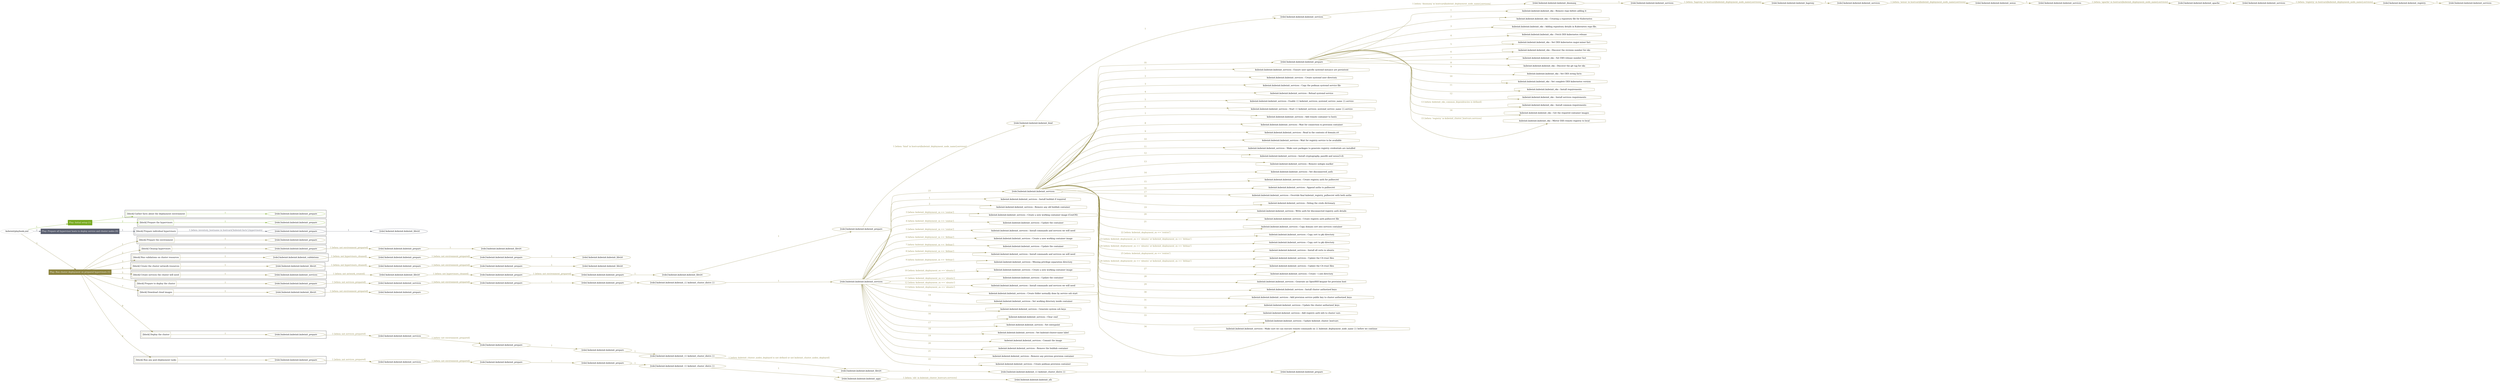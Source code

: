 digraph {
	graph [concentrate=true ordering=in rankdir=LR ratio=fill]
	edge [esep=5 sep=10]
	"kubeinit/playbook.yml" [id=root_node style=dotted]
	play_04277af1 [label="Play: Initial setup (1)" color="#78aa22" fontcolor="#ffffff" id=play_04277af1 shape=box style=filled tooltip=localhost]
	"kubeinit/playbook.yml" -> play_04277af1 [label="1 " color="#78aa22" fontcolor="#78aa22" id=edge_e063bd04 labeltooltip="1 " tooltip="1 "]
	subgraph "kubeinit.kubeinit.kubeinit_prepare" {
		role_c66093fd [label="[role] kubeinit.kubeinit.kubeinit_prepare" color="#78aa22" id=role_c66093fd tooltip="kubeinit.kubeinit.kubeinit_prepare"]
	}
	subgraph "kubeinit.kubeinit.kubeinit_prepare" {
		role_1c6a1a2b [label="[role] kubeinit.kubeinit.kubeinit_prepare" color="#78aa22" id=role_1c6a1a2b tooltip="kubeinit.kubeinit.kubeinit_prepare"]
	}
	subgraph "Play: Initial setup (1)" {
		play_04277af1 -> block_c9f0476c [label=1 color="#78aa22" fontcolor="#78aa22" id=edge_fda029df labeltooltip=1 tooltip=1]
		subgraph cluster_block_c9f0476c {
			block_c9f0476c [label="[block] Gather facts about the deployment environment" color="#78aa22" id=block_c9f0476c labeltooltip="Gather facts about the deployment environment" shape=box tooltip="Gather facts about the deployment environment"]
			block_c9f0476c -> role_c66093fd [label="1 " color="#78aa22" fontcolor="#78aa22" id=edge_fce0e6f3 labeltooltip="1 " tooltip="1 "]
		}
		play_04277af1 -> block_292ef4ec [label=2 color="#78aa22" fontcolor="#78aa22" id=edge_d6f1de8d labeltooltip=2 tooltip=2]
		subgraph cluster_block_292ef4ec {
			block_292ef4ec [label="[block] Prepare the hypervisors" color="#78aa22" id=block_292ef4ec labeltooltip="Prepare the hypervisors" shape=box tooltip="Prepare the hypervisors"]
			block_292ef4ec -> role_1c6a1a2b [label="1 " color="#78aa22" fontcolor="#78aa22" id=edge_6bef97d8 labeltooltip="1 " tooltip="1 "]
		}
	}
	play_7e49d0bf [label="Play: Prepare all hypervisor hosts to deploy service and cluster nodes (0)" color="#5b6071" fontcolor="#ffffff" id=play_7e49d0bf shape=box style=filled tooltip="Play: Prepare all hypervisor hosts to deploy service and cluster nodes (0)"]
	"kubeinit/playbook.yml" -> play_7e49d0bf [label="2 " color="#5b6071" fontcolor="#5b6071" id=edge_99147fd5 labeltooltip="2 " tooltip="2 "]
	subgraph "kubeinit.kubeinit.kubeinit_libvirt" {
		role_f2384c67 [label="[role] kubeinit.kubeinit.kubeinit_libvirt" color="#5b6071" id=role_f2384c67 tooltip="kubeinit.kubeinit.kubeinit_libvirt"]
	}
	subgraph "kubeinit.kubeinit.kubeinit_prepare" {
		role_6771a9f6 [label="[role] kubeinit.kubeinit.kubeinit_prepare" color="#5b6071" id=role_6771a9f6 tooltip="kubeinit.kubeinit.kubeinit_prepare"]
		role_6771a9f6 -> role_f2384c67 [label="1 " color="#5b6071" fontcolor="#5b6071" id=edge_fe1934d4 labeltooltip="1 " tooltip="1 "]
	}
	subgraph "Play: Prepare all hypervisor hosts to deploy service and cluster nodes (0)" {
		play_7e49d0bf -> block_3b90c2d6 [label=1 color="#5b6071" fontcolor="#5b6071" id=edge_134797d6 labeltooltip=1 tooltip=1]
		subgraph cluster_block_3b90c2d6 {
			block_3b90c2d6 [label="[block] Prepare individual hypervisors" color="#5b6071" id=block_3b90c2d6 labeltooltip="Prepare individual hypervisors" shape=box tooltip="Prepare individual hypervisors"]
			block_3b90c2d6 -> role_6771a9f6 [label="1 [when: inventory_hostname in hostvars['kubeinit-facts'].hypervisors]" color="#5b6071" fontcolor="#5b6071" id=edge_7a080455 labeltooltip="1 [when: inventory_hostname in hostvars['kubeinit-facts'].hypervisors]" tooltip="1 [when: inventory_hostname in hostvars['kubeinit-facts'].hypervisors]"]
		}
	}
	play_6cc627de [label="Play: Run cluster deployment on prepared hypervisors (1)" color="#8d843f" fontcolor="#ffffff" id=play_6cc627de shape=box style=filled tooltip=localhost]
	"kubeinit/playbook.yml" -> play_6cc627de [label="3 " color="#8d843f" fontcolor="#8d843f" id=edge_447f4b59 labeltooltip="3 " tooltip="3 "]
	subgraph "kubeinit.kubeinit.kubeinit_prepare" {
		role_3acfbdf8 [label="[role] kubeinit.kubeinit.kubeinit_prepare" color="#8d843f" id=role_3acfbdf8 tooltip="kubeinit.kubeinit.kubeinit_prepare"]
	}
	subgraph "kubeinit.kubeinit.kubeinit_libvirt" {
		role_c9a04e4b [label="[role] kubeinit.kubeinit.kubeinit_libvirt" color="#8d843f" id=role_c9a04e4b tooltip="kubeinit.kubeinit.kubeinit_libvirt"]
	}
	subgraph "kubeinit.kubeinit.kubeinit_prepare" {
		role_1eb7adbd [label="[role] kubeinit.kubeinit.kubeinit_prepare" color="#8d843f" id=role_1eb7adbd tooltip="kubeinit.kubeinit.kubeinit_prepare"]
		role_1eb7adbd -> role_c9a04e4b [label="1 " color="#8d843f" fontcolor="#8d843f" id=edge_f9ccaded labeltooltip="1 " tooltip="1 "]
	}
	subgraph "kubeinit.kubeinit.kubeinit_prepare" {
		role_1ca909d4 [label="[role] kubeinit.kubeinit.kubeinit_prepare" color="#8d843f" id=role_1ca909d4 tooltip="kubeinit.kubeinit.kubeinit_prepare"]
		role_1ca909d4 -> role_1eb7adbd [label="1 [when: not environment_prepared]" color="#8d843f" fontcolor="#8d843f" id=edge_a0f1c916 labeltooltip="1 [when: not environment_prepared]" tooltip="1 [when: not environment_prepared]"]
	}
	subgraph "kubeinit.kubeinit.kubeinit_libvirt" {
		role_c8993bc3 [label="[role] kubeinit.kubeinit.kubeinit_libvirt" color="#8d843f" id=role_c8993bc3 tooltip="kubeinit.kubeinit.kubeinit_libvirt"]
	}
	subgraph "kubeinit.kubeinit.kubeinit_prepare" {
		role_e30383f3 [label="[role] kubeinit.kubeinit.kubeinit_prepare" color="#8d843f" id=role_e30383f3 tooltip="kubeinit.kubeinit.kubeinit_prepare"]
		role_e30383f3 -> role_c8993bc3 [label="1 " color="#8d843f" fontcolor="#8d843f" id=edge_57af9df4 labeltooltip="1 " tooltip="1 "]
	}
	subgraph "kubeinit.kubeinit.kubeinit_prepare" {
		role_4ff0fea6 [label="[role] kubeinit.kubeinit.kubeinit_prepare" color="#8d843f" id=role_4ff0fea6 tooltip="kubeinit.kubeinit.kubeinit_prepare"]
		role_4ff0fea6 -> role_e30383f3 [label="1 [when: not environment_prepared]" color="#8d843f" fontcolor="#8d843f" id=edge_2484fd2d labeltooltip="1 [when: not environment_prepared]" tooltip="1 [when: not environment_prepared]"]
	}
	subgraph "kubeinit.kubeinit.kubeinit_validations" {
		role_35b89bec [label="[role] kubeinit.kubeinit.kubeinit_validations" color="#8d843f" id=role_35b89bec tooltip="kubeinit.kubeinit.kubeinit_validations"]
		role_35b89bec -> role_4ff0fea6 [label="1 [when: not hypervisors_cleaned]" color="#8d843f" fontcolor="#8d843f" id=edge_7fd5e392 labeltooltip="1 [when: not hypervisors_cleaned]" tooltip="1 [when: not hypervisors_cleaned]"]
	}
	subgraph "kubeinit.kubeinit.kubeinit_libvirt" {
		role_cc379cd0 [label="[role] kubeinit.kubeinit.kubeinit_libvirt" color="#8d843f" id=role_cc379cd0 tooltip="kubeinit.kubeinit.kubeinit_libvirt"]
	}
	subgraph "kubeinit.kubeinit.kubeinit_prepare" {
		role_5165b59e [label="[role] kubeinit.kubeinit.kubeinit_prepare" color="#8d843f" id=role_5165b59e tooltip="kubeinit.kubeinit.kubeinit_prepare"]
		role_5165b59e -> role_cc379cd0 [label="1 " color="#8d843f" fontcolor="#8d843f" id=edge_03e65291 labeltooltip="1 " tooltip="1 "]
	}
	subgraph "kubeinit.kubeinit.kubeinit_prepare" {
		role_e85ed55a [label="[role] kubeinit.kubeinit.kubeinit_prepare" color="#8d843f" id=role_e85ed55a tooltip="kubeinit.kubeinit.kubeinit_prepare"]
		role_e85ed55a -> role_5165b59e [label="1 [when: not environment_prepared]" color="#8d843f" fontcolor="#8d843f" id=edge_fd5d2760 labeltooltip="1 [when: not environment_prepared]" tooltip="1 [when: not environment_prepared]"]
	}
	subgraph "kubeinit.kubeinit.kubeinit_libvirt" {
		role_236820ba [label="[role] kubeinit.kubeinit.kubeinit_libvirt" color="#8d843f" id=role_236820ba tooltip="kubeinit.kubeinit.kubeinit_libvirt"]
		role_236820ba -> role_e85ed55a [label="1 [when: not hypervisors_cleaned]" color="#8d843f" fontcolor="#8d843f" id=edge_6396dd34 labeltooltip="1 [when: not hypervisors_cleaned]" tooltip="1 [when: not hypervisors_cleaned]"]
	}
	subgraph "kubeinit.kubeinit.kubeinit_services" {
		role_84684a13 [label="[role] kubeinit.kubeinit.kubeinit_services" color="#8d843f" id=role_84684a13 tooltip="kubeinit.kubeinit.kubeinit_services"]
	}
	subgraph "kubeinit.kubeinit.kubeinit_registry" {
		role_33ea2d96 [label="[role] kubeinit.kubeinit.kubeinit_registry" color="#8d843f" id=role_33ea2d96 tooltip="kubeinit.kubeinit.kubeinit_registry"]
		role_33ea2d96 -> role_84684a13 [label="1 " color="#8d843f" fontcolor="#8d843f" id=edge_447e914d labeltooltip="1 " tooltip="1 "]
	}
	subgraph "kubeinit.kubeinit.kubeinit_services" {
		role_3652353f [label="[role] kubeinit.kubeinit.kubeinit_services" color="#8d843f" id=role_3652353f tooltip="kubeinit.kubeinit.kubeinit_services"]
		role_3652353f -> role_33ea2d96 [label="1 [when: 'registry' in hostvars[kubeinit_deployment_node_name].services]" color="#8d843f" fontcolor="#8d843f" id=edge_05c0fd00 labeltooltip="1 [when: 'registry' in hostvars[kubeinit_deployment_node_name].services]" tooltip="1 [when: 'registry' in hostvars[kubeinit_deployment_node_name].services]"]
	}
	subgraph "kubeinit.kubeinit.kubeinit_apache" {
		role_5370f0f1 [label="[role] kubeinit.kubeinit.kubeinit_apache" color="#8d843f" id=role_5370f0f1 tooltip="kubeinit.kubeinit.kubeinit_apache"]
		role_5370f0f1 -> role_3652353f [label="1 " color="#8d843f" fontcolor="#8d843f" id=edge_5fd9b9d6 labeltooltip="1 " tooltip="1 "]
	}
	subgraph "kubeinit.kubeinit.kubeinit_services" {
		role_17328edd [label="[role] kubeinit.kubeinit.kubeinit_services" color="#8d843f" id=role_17328edd tooltip="kubeinit.kubeinit.kubeinit_services"]
		role_17328edd -> role_5370f0f1 [label="1 [when: 'apache' in hostvars[kubeinit_deployment_node_name].services]" color="#8d843f" fontcolor="#8d843f" id=edge_178c0595 labeltooltip="1 [when: 'apache' in hostvars[kubeinit_deployment_node_name].services]" tooltip="1 [when: 'apache' in hostvars[kubeinit_deployment_node_name].services]"]
	}
	subgraph "kubeinit.kubeinit.kubeinit_nexus" {
		role_daef3564 [label="[role] kubeinit.kubeinit.kubeinit_nexus" color="#8d843f" id=role_daef3564 tooltip="kubeinit.kubeinit.kubeinit_nexus"]
		role_daef3564 -> role_17328edd [label="1 " color="#8d843f" fontcolor="#8d843f" id=edge_9dd43942 labeltooltip="1 " tooltip="1 "]
	}
	subgraph "kubeinit.kubeinit.kubeinit_services" {
		role_8e588b7d [label="[role] kubeinit.kubeinit.kubeinit_services" color="#8d843f" id=role_8e588b7d tooltip="kubeinit.kubeinit.kubeinit_services"]
		role_8e588b7d -> role_daef3564 [label="1 [when: 'nexus' in hostvars[kubeinit_deployment_node_name].services]" color="#8d843f" fontcolor="#8d843f" id=edge_9addce43 labeltooltip="1 [when: 'nexus' in hostvars[kubeinit_deployment_node_name].services]" tooltip="1 [when: 'nexus' in hostvars[kubeinit_deployment_node_name].services]"]
	}
	subgraph "kubeinit.kubeinit.kubeinit_haproxy" {
		role_6d7ea32f [label="[role] kubeinit.kubeinit.kubeinit_haproxy" color="#8d843f" id=role_6d7ea32f tooltip="kubeinit.kubeinit.kubeinit_haproxy"]
		role_6d7ea32f -> role_8e588b7d [label="1 " color="#8d843f" fontcolor="#8d843f" id=edge_6e84c951 labeltooltip="1 " tooltip="1 "]
	}
	subgraph "kubeinit.kubeinit.kubeinit_services" {
		role_72b46585 [label="[role] kubeinit.kubeinit.kubeinit_services" color="#8d843f" id=role_72b46585 tooltip="kubeinit.kubeinit.kubeinit_services"]
		role_72b46585 -> role_6d7ea32f [label="1 [when: 'haproxy' in hostvars[kubeinit_deployment_node_name].services]" color="#8d843f" fontcolor="#8d843f" id=edge_f3611f79 labeltooltip="1 [when: 'haproxy' in hostvars[kubeinit_deployment_node_name].services]" tooltip="1 [when: 'haproxy' in hostvars[kubeinit_deployment_node_name].services]"]
	}
	subgraph "kubeinit.kubeinit.kubeinit_dnsmasq" {
		role_800579f7 [label="[role] kubeinit.kubeinit.kubeinit_dnsmasq" color="#8d843f" id=role_800579f7 tooltip="kubeinit.kubeinit.kubeinit_dnsmasq"]
		role_800579f7 -> role_72b46585 [label="1 " color="#8d843f" fontcolor="#8d843f" id=edge_27cbd044 labeltooltip="1 " tooltip="1 "]
	}
	subgraph "kubeinit.kubeinit.kubeinit_services" {
		role_54e2db45 [label="[role] kubeinit.kubeinit.kubeinit_services" color="#8d843f" id=role_54e2db45 tooltip="kubeinit.kubeinit.kubeinit_services"]
		role_54e2db45 -> role_800579f7 [label="1 [when: 'dnsmasq' in hostvars[kubeinit_deployment_node_name].services]" color="#8d843f" fontcolor="#8d843f" id=edge_372e7523 labeltooltip="1 [when: 'dnsmasq' in hostvars[kubeinit_deployment_node_name].services]" tooltip="1 [when: 'dnsmasq' in hostvars[kubeinit_deployment_node_name].services]"]
	}
	subgraph "kubeinit.kubeinit.kubeinit_bind" {
		role_e3d872d0 [label="[role] kubeinit.kubeinit.kubeinit_bind" color="#8d843f" id=role_e3d872d0 tooltip="kubeinit.kubeinit.kubeinit_bind"]
		role_e3d872d0 -> role_54e2db45 [label="1 " color="#8d843f" fontcolor="#8d843f" id=edge_bc07aebf labeltooltip="1 " tooltip="1 "]
	}
	subgraph "kubeinit.kubeinit.kubeinit_prepare" {
		role_9e679866 [label="[role] kubeinit.kubeinit.kubeinit_prepare" color="#8d843f" id=role_9e679866 tooltip="kubeinit.kubeinit.kubeinit_prepare"]
		role_9e679866 -> role_e3d872d0 [label="1 [when: 'bind' in hostvars[kubeinit_deployment_node_name].services]" color="#8d843f" fontcolor="#8d843f" id=edge_60e987b6 labeltooltip="1 [when: 'bind' in hostvars[kubeinit_deployment_node_name].services]" tooltip="1 [when: 'bind' in hostvars[kubeinit_deployment_node_name].services]"]
	}
	subgraph "kubeinit.kubeinit.kubeinit_libvirt" {
		role_d22973b2 [label="[role] kubeinit.kubeinit.kubeinit_libvirt" color="#8d843f" id=role_d22973b2 tooltip="kubeinit.kubeinit.kubeinit_libvirt"]
		role_d22973b2 -> role_9e679866 [label="1 " color="#8d843f" fontcolor="#8d843f" id=edge_4ed2d87e labeltooltip="1 " tooltip="1 "]
	}
	subgraph "kubeinit.kubeinit.kubeinit_prepare" {
		role_e9c27ab0 [label="[role] kubeinit.kubeinit.kubeinit_prepare" color="#8d843f" id=role_e9c27ab0 tooltip="kubeinit.kubeinit.kubeinit_prepare"]
		role_e9c27ab0 -> role_d22973b2 [label="1 " color="#8d843f" fontcolor="#8d843f" id=edge_07a27ee4 labeltooltip="1 " tooltip="1 "]
	}
	subgraph "kubeinit.kubeinit.kubeinit_prepare" {
		role_4171c310 [label="[role] kubeinit.kubeinit.kubeinit_prepare" color="#8d843f" id=role_4171c310 tooltip="kubeinit.kubeinit.kubeinit_prepare"]
		role_4171c310 -> role_e9c27ab0 [label="1 [when: not environment_prepared]" color="#8d843f" fontcolor="#8d843f" id=edge_22754fcc labeltooltip="1 [when: not environment_prepared]" tooltip="1 [when: not environment_prepared]"]
	}
	subgraph "kubeinit.kubeinit.kubeinit_libvirt" {
		role_efa707d5 [label="[role] kubeinit.kubeinit.kubeinit_libvirt" color="#8d843f" id=role_efa707d5 tooltip="kubeinit.kubeinit.kubeinit_libvirt"]
		role_efa707d5 -> role_4171c310 [label="1 [when: not hypervisors_cleaned]" color="#8d843f" fontcolor="#8d843f" id=edge_a5156cca labeltooltip="1 [when: not hypervisors_cleaned]" tooltip="1 [when: not hypervisors_cleaned]"]
	}
	subgraph "kubeinit.kubeinit.kubeinit_services" {
		role_c6cc40e4 [label="[role] kubeinit.kubeinit.kubeinit_services" color="#8d843f" id=role_c6cc40e4 tooltip="kubeinit.kubeinit.kubeinit_services"]
		role_c6cc40e4 -> role_efa707d5 [label="1 [when: not network_created]" color="#8d843f" fontcolor="#8d843f" id=edge_da75a4cf labeltooltip="1 [when: not network_created]" tooltip="1 [when: not network_created]"]
	}
	subgraph "kubeinit.kubeinit.kubeinit_prepare" {
		role_89c91f2e [label="[role] kubeinit.kubeinit.kubeinit_prepare" color="#8d843f" id=role_89c91f2e tooltip="kubeinit.kubeinit.kubeinit_prepare"]
		task_58c851e0 [label="kubeinit.kubeinit.kubeinit_eks : Remove repo before adding it" color="#8d843f" id=task_58c851e0 shape=octagon tooltip="kubeinit.kubeinit.kubeinit_eks : Remove repo before adding it"]
		role_89c91f2e -> task_58c851e0 [label="1 " color="#8d843f" fontcolor="#8d843f" id=edge_e1f61812 labeltooltip="1 " tooltip="1 "]
		task_9fb5aab5 [label="kubeinit.kubeinit.kubeinit_eks : Creating a repository file for Kubernetes" color="#8d843f" id=task_9fb5aab5 shape=octagon tooltip="kubeinit.kubeinit.kubeinit_eks : Creating a repository file for Kubernetes"]
		role_89c91f2e -> task_9fb5aab5 [label="2 " color="#8d843f" fontcolor="#8d843f" id=edge_0ff9f90f labeltooltip="2 " tooltip="2 "]
		task_b823a61a [label="kubeinit.kubeinit.kubeinit_eks : Adding repository details in Kubernetes repo file." color="#8d843f" id=task_b823a61a shape=octagon tooltip="kubeinit.kubeinit.kubeinit_eks : Adding repository details in Kubernetes repo file."]
		role_89c91f2e -> task_b823a61a [label="3 " color="#8d843f" fontcolor="#8d843f" id=edge_dda81b09 labeltooltip="3 " tooltip="3 "]
		task_e1271a8a [label="kubeinit.kubeinit.kubeinit_eks : Fetch EKS kubernetes release" color="#8d843f" id=task_e1271a8a shape=octagon tooltip="kubeinit.kubeinit.kubeinit_eks : Fetch EKS kubernetes release"]
		role_89c91f2e -> task_e1271a8a [label="4 " color="#8d843f" fontcolor="#8d843f" id=edge_2a7df615 labeltooltip="4 " tooltip="4 "]
		task_da4ed020 [label="kubeinit.kubeinit.kubeinit_eks : Set EKS kubernetes major-minor fact" color="#8d843f" id=task_da4ed020 shape=octagon tooltip="kubeinit.kubeinit.kubeinit_eks : Set EKS kubernetes major-minor fact"]
		role_89c91f2e -> task_da4ed020 [label="5 " color="#8d843f" fontcolor="#8d843f" id=edge_74286288 labeltooltip="5 " tooltip="5 "]
		task_edc80e0a [label="kubeinit.kubeinit.kubeinit_eks : Discover the revision number for eks" color="#8d843f" id=task_edc80e0a shape=octagon tooltip="kubeinit.kubeinit.kubeinit_eks : Discover the revision number for eks"]
		role_89c91f2e -> task_edc80e0a [label="6 " color="#8d843f" fontcolor="#8d843f" id=edge_03a5e1fc labeltooltip="6 " tooltip="6 "]
		task_eae9ad12 [label="kubeinit.kubeinit.kubeinit_eks : Set EKS release number fact" color="#8d843f" id=task_eae9ad12 shape=octagon tooltip="kubeinit.kubeinit.kubeinit_eks : Set EKS release number fact"]
		role_89c91f2e -> task_eae9ad12 [label="7 " color="#8d843f" fontcolor="#8d843f" id=edge_89955ee0 labeltooltip="7 " tooltip="7 "]
		task_f6e25c94 [label="kubeinit.kubeinit.kubeinit_eks : Discover the git tag for eks" color="#8d843f" id=task_f6e25c94 shape=octagon tooltip="kubeinit.kubeinit.kubeinit_eks : Discover the git tag for eks"]
		role_89c91f2e -> task_f6e25c94 [label="8 " color="#8d843f" fontcolor="#8d843f" id=edge_7c5ce25f labeltooltip="8 " tooltip="8 "]
		task_cb6b691c [label="kubeinit.kubeinit.kubeinit_eks : Set EKS string facts" color="#8d843f" id=task_cb6b691c shape=octagon tooltip="kubeinit.kubeinit.kubeinit_eks : Set EKS string facts"]
		role_89c91f2e -> task_cb6b691c [label="9 " color="#8d843f" fontcolor="#8d843f" id=edge_1766f023 labeltooltip="9 " tooltip="9 "]
		task_0ad62235 [label="kubeinit.kubeinit.kubeinit_eks : Set complete EKS kubernetes version" color="#8d843f" id=task_0ad62235 shape=octagon tooltip="kubeinit.kubeinit.kubeinit_eks : Set complete EKS kubernetes version"]
		role_89c91f2e -> task_0ad62235 [label="10 " color="#8d843f" fontcolor="#8d843f" id=edge_551ea537 labeltooltip="10 " tooltip="10 "]
		task_269966b9 [label="kubeinit.kubeinit.kubeinit_eks : Install requirements" color="#8d843f" id=task_269966b9 shape=octagon tooltip="kubeinit.kubeinit.kubeinit_eks : Install requirements"]
		role_89c91f2e -> task_269966b9 [label="11 " color="#8d843f" fontcolor="#8d843f" id=edge_126ad034 labeltooltip="11 " tooltip="11 "]
		task_1a0fbb90 [label="kubeinit.kubeinit.kubeinit_eks : Install services requirements" color="#8d843f" id=task_1a0fbb90 shape=octagon tooltip="kubeinit.kubeinit.kubeinit_eks : Install services requirements"]
		role_89c91f2e -> task_1a0fbb90 [label="12 " color="#8d843f" fontcolor="#8d843f" id=edge_b5229f16 labeltooltip="12 " tooltip="12 "]
		task_23729f70 [label="kubeinit.kubeinit.kubeinit_eks : Install common requirements" color="#8d843f" id=task_23729f70 shape=octagon tooltip="kubeinit.kubeinit.kubeinit_eks : Install common requirements"]
		role_89c91f2e -> task_23729f70 [label="13 [when: kubeinit_eks_common_dependencies is defined]" color="#8d843f" fontcolor="#8d843f" id=edge_47f2ae5d labeltooltip="13 [when: kubeinit_eks_common_dependencies is defined]" tooltip="13 [when: kubeinit_eks_common_dependencies is defined]"]
		task_bee69791 [label="kubeinit.kubeinit.kubeinit_eks : Get the required container images" color="#8d843f" id=task_bee69791 shape=octagon tooltip="kubeinit.kubeinit.kubeinit_eks : Get the required container images"]
		role_89c91f2e -> task_bee69791 [label="14 " color="#8d843f" fontcolor="#8d843f" id=edge_eb8b3f11 labeltooltip="14 " tooltip="14 "]
		task_a20a046a [label="kubeinit.kubeinit.kubeinit_eks : Mirror EKS remote registry to local" color="#8d843f" id=task_a20a046a shape=octagon tooltip="kubeinit.kubeinit.kubeinit_eks : Mirror EKS remote registry to local"]
		role_89c91f2e -> task_a20a046a [label="15 [when: 'registry' in kubeinit_cluster_hostvars.services]" color="#8d843f" fontcolor="#8d843f" id=edge_31c220e5 labeltooltip="15 [when: 'registry' in kubeinit_cluster_hostvars.services]" tooltip="15 [when: 'registry' in kubeinit_cluster_hostvars.services]"]
	}
	subgraph "kubeinit.kubeinit.kubeinit_services" {
		role_4a6ff298 [label="[role] kubeinit.kubeinit.kubeinit_services" color="#8d843f" id=role_4a6ff298 tooltip="kubeinit.kubeinit.kubeinit_services"]
		task_b48eb0d4 [label="kubeinit.kubeinit.kubeinit_services : Ensure user specific systemd instance are persistent" color="#8d843f" id=task_b48eb0d4 shape=octagon tooltip="kubeinit.kubeinit.kubeinit_services : Ensure user specific systemd instance are persistent"]
		role_4a6ff298 -> task_b48eb0d4 [label="1 " color="#8d843f" fontcolor="#8d843f" id=edge_31ac17f2 labeltooltip="1 " tooltip="1 "]
		task_41099bb6 [label="kubeinit.kubeinit.kubeinit_services : Create systemd user directory" color="#8d843f" id=task_41099bb6 shape=octagon tooltip="kubeinit.kubeinit.kubeinit_services : Create systemd user directory"]
		role_4a6ff298 -> task_41099bb6 [label="2 " color="#8d843f" fontcolor="#8d843f" id=edge_27cc12ad labeltooltip="2 " tooltip="2 "]
		task_2995257d [label="kubeinit.kubeinit.kubeinit_services : Copy the podman systemd service file" color="#8d843f" id=task_2995257d shape=octagon tooltip="kubeinit.kubeinit.kubeinit_services : Copy the podman systemd service file"]
		role_4a6ff298 -> task_2995257d [label="3 " color="#8d843f" fontcolor="#8d843f" id=edge_64a84c2c labeltooltip="3 " tooltip="3 "]
		task_743dcd01 [label="kubeinit.kubeinit.kubeinit_services : Reload systemd service" color="#8d843f" id=task_743dcd01 shape=octagon tooltip="kubeinit.kubeinit.kubeinit_services : Reload systemd service"]
		role_4a6ff298 -> task_743dcd01 [label="4 " color="#8d843f" fontcolor="#8d843f" id=edge_57e2969a labeltooltip="4 " tooltip="4 "]
		task_200a052c [label="kubeinit.kubeinit.kubeinit_services : Enable {{ kubeinit_services_systemd_service_name }}.service" color="#8d843f" id=task_200a052c shape=octagon tooltip="kubeinit.kubeinit.kubeinit_services : Enable {{ kubeinit_services_systemd_service_name }}.service"]
		role_4a6ff298 -> task_200a052c [label="5 " color="#8d843f" fontcolor="#8d843f" id=edge_13b72a45 labeltooltip="5 " tooltip="5 "]
		task_fd32bd11 [label="kubeinit.kubeinit.kubeinit_services : Start {{ kubeinit_services_systemd_service_name }}.service" color="#8d843f" id=task_fd32bd11 shape=octagon tooltip="kubeinit.kubeinit.kubeinit_services : Start {{ kubeinit_services_systemd_service_name }}.service"]
		role_4a6ff298 -> task_fd32bd11 [label="6 " color="#8d843f" fontcolor="#8d843f" id=edge_da50b925 labeltooltip="6 " tooltip="6 "]
		task_49224c57 [label="kubeinit.kubeinit.kubeinit_services : Add remote container to hosts" color="#8d843f" id=task_49224c57 shape=octagon tooltip="kubeinit.kubeinit.kubeinit_services : Add remote container to hosts"]
		role_4a6ff298 -> task_49224c57 [label="7 " color="#8d843f" fontcolor="#8d843f" id=edge_bcd6d445 labeltooltip="7 " tooltip="7 "]
		task_2f902d98 [label="kubeinit.kubeinit.kubeinit_services : Wait for connection to provision container" color="#8d843f" id=task_2f902d98 shape=octagon tooltip="kubeinit.kubeinit.kubeinit_services : Wait for connection to provision container"]
		role_4a6ff298 -> task_2f902d98 [label="8 " color="#8d843f" fontcolor="#8d843f" id=edge_43376259 labeltooltip="8 " tooltip="8 "]
		task_9a8493ca [label="kubeinit.kubeinit.kubeinit_services : Read in the contents of domain.crt" color="#8d843f" id=task_9a8493ca shape=octagon tooltip="kubeinit.kubeinit.kubeinit_services : Read in the contents of domain.crt"]
		role_4a6ff298 -> task_9a8493ca [label="9 " color="#8d843f" fontcolor="#8d843f" id=edge_94560c15 labeltooltip="9 " tooltip="9 "]
		task_a8870947 [label="kubeinit.kubeinit.kubeinit_services : Wait for registry service to be available" color="#8d843f" id=task_a8870947 shape=octagon tooltip="kubeinit.kubeinit.kubeinit_services : Wait for registry service to be available"]
		role_4a6ff298 -> task_a8870947 [label="10 " color="#8d843f" fontcolor="#8d843f" id=edge_4f770655 labeltooltip="10 " tooltip="10 "]
		task_4f91cb86 [label="kubeinit.kubeinit.kubeinit_services : Make sure packages to generate registry credentials are installed" color="#8d843f" id=task_4f91cb86 shape=octagon tooltip="kubeinit.kubeinit.kubeinit_services : Make sure packages to generate registry credentials are installed"]
		role_4a6ff298 -> task_4f91cb86 [label="11 " color="#8d843f" fontcolor="#8d843f" id=edge_c3175342 labeltooltip="11 " tooltip="11 "]
		task_21c63ddb [label="kubeinit.kubeinit.kubeinit_services : Install cryptography, passlib and nexus3-cli" color="#8d843f" id=task_21c63ddb shape=octagon tooltip="kubeinit.kubeinit.kubeinit_services : Install cryptography, passlib and nexus3-cli"]
		role_4a6ff298 -> task_21c63ddb [label="12 " color="#8d843f" fontcolor="#8d843f" id=edge_115e679f labeltooltip="12 " tooltip="12 "]
		task_9c7269b5 [label="kubeinit.kubeinit.kubeinit_services : Remove nologin marker" color="#8d843f" id=task_9c7269b5 shape=octagon tooltip="kubeinit.kubeinit.kubeinit_services : Remove nologin marker"]
		role_4a6ff298 -> task_9c7269b5 [label="13 " color="#8d843f" fontcolor="#8d843f" id=edge_fbbd6a2c labeltooltip="13 " tooltip="13 "]
		task_67cd364b [label="kubeinit.kubeinit.kubeinit_services : Set disconnected_auth" color="#8d843f" id=task_67cd364b shape=octagon tooltip="kubeinit.kubeinit.kubeinit_services : Set disconnected_auth"]
		role_4a6ff298 -> task_67cd364b [label="14 " color="#8d843f" fontcolor="#8d843f" id=edge_0665ea8d labeltooltip="14 " tooltip="14 "]
		task_3a4f21b4 [label="kubeinit.kubeinit.kubeinit_services : Create registry auth for pullsecret" color="#8d843f" id=task_3a4f21b4 shape=octagon tooltip="kubeinit.kubeinit.kubeinit_services : Create registry auth for pullsecret"]
		role_4a6ff298 -> task_3a4f21b4 [label="15 " color="#8d843f" fontcolor="#8d843f" id=edge_5a72b6f6 labeltooltip="15 " tooltip="15 "]
		task_b6050f2e [label="kubeinit.kubeinit.kubeinit_services : Append auths to pullsecret" color="#8d843f" id=task_b6050f2e shape=octagon tooltip="kubeinit.kubeinit.kubeinit_services : Append auths to pullsecret"]
		role_4a6ff298 -> task_b6050f2e [label="16 " color="#8d843f" fontcolor="#8d843f" id=edge_e27365b3 labeltooltip="16 " tooltip="16 "]
		task_894d199b [label="kubeinit.kubeinit.kubeinit_services : Override final kubeinit_registry_pullsecret with both auths" color="#8d843f" id=task_894d199b shape=octagon tooltip="kubeinit.kubeinit.kubeinit_services : Override final kubeinit_registry_pullsecret with both auths"]
		role_4a6ff298 -> task_894d199b [label="17 " color="#8d843f" fontcolor="#8d843f" id=edge_034b00ee labeltooltip="17 " tooltip="17 "]
		task_b2c7b848 [label="kubeinit.kubeinit.kubeinit_services : Debug the creds dictionary" color="#8d843f" id=task_b2c7b848 shape=octagon tooltip="kubeinit.kubeinit.kubeinit_services : Debug the creds dictionary"]
		role_4a6ff298 -> task_b2c7b848 [label="18 " color="#8d843f" fontcolor="#8d843f" id=edge_4e5bce20 labeltooltip="18 " tooltip="18 "]
		task_1764a7a2 [label="kubeinit.kubeinit.kubeinit_services : Write auth for disconnected registry auth details" color="#8d843f" id=task_1764a7a2 shape=octagon tooltip="kubeinit.kubeinit.kubeinit_services : Write auth for disconnected registry auth details"]
		role_4a6ff298 -> task_1764a7a2 [label="19 " color="#8d843f" fontcolor="#8d843f" id=edge_9c0213d6 labeltooltip="19 " tooltip="19 "]
		task_63582f25 [label="kubeinit.kubeinit.kubeinit_services : Create registry auth pullsecret file" color="#8d843f" id=task_63582f25 shape=octagon tooltip="kubeinit.kubeinit.kubeinit_services : Create registry auth pullsecret file"]
		role_4a6ff298 -> task_63582f25 [label="20 " color="#8d843f" fontcolor="#8d843f" id=edge_7041e0dc labeltooltip="20 " tooltip="20 "]
		task_5f09b2fa [label="kubeinit.kubeinit.kubeinit_services : Copy domain cert into services container" color="#8d843f" id=task_5f09b2fa shape=octagon tooltip="kubeinit.kubeinit.kubeinit_services : Copy domain cert into services container"]
		role_4a6ff298 -> task_5f09b2fa [label="21 " color="#8d843f" fontcolor="#8d843f" id=edge_6d4c7b9e labeltooltip="21 " tooltip="21 "]
		task_3810ac48 [label="kubeinit.kubeinit.kubeinit_services : Copy cert to pki directory" color="#8d843f" id=task_3810ac48 shape=octagon tooltip="kubeinit.kubeinit.kubeinit_services : Copy cert to pki directory"]
		role_4a6ff298 -> task_3810ac48 [label="22 [when: kubeinit_deployment_os == 'centos']" color="#8d843f" fontcolor="#8d843f" id=edge_54c8c705 labeltooltip="22 [when: kubeinit_deployment_os == 'centos']" tooltip="22 [when: kubeinit_deployment_os == 'centos']"]
		task_ead508b0 [label="kubeinit.kubeinit.kubeinit_services : Copy cert to pki directory" color="#8d843f" id=task_ead508b0 shape=octagon tooltip="kubeinit.kubeinit.kubeinit_services : Copy cert to pki directory"]
		role_4a6ff298 -> task_ead508b0 [label="23 [when: kubeinit_deployment_os == 'ubuntu' or kubeinit_deployment_os == 'debian']" color="#8d843f" fontcolor="#8d843f" id=edge_73751589 labeltooltip="23 [when: kubeinit_deployment_os == 'ubuntu' or kubeinit_deployment_os == 'debian']" tooltip="23 [when: kubeinit_deployment_os == 'ubuntu' or kubeinit_deployment_os == 'debian']"]
		task_e59cff43 [label="kubeinit.kubeinit.kubeinit_services : Install all certs in ubuntu" color="#8d843f" id=task_e59cff43 shape=octagon tooltip="kubeinit.kubeinit.kubeinit_services : Install all certs in ubuntu"]
		role_4a6ff298 -> task_e59cff43 [label="24 [when: kubeinit_deployment_os == 'ubuntu' or kubeinit_deployment_os == 'debian']" color="#8d843f" fontcolor="#8d843f" id=edge_601b70d0 labeltooltip="24 [when: kubeinit_deployment_os == 'ubuntu' or kubeinit_deployment_os == 'debian']" tooltip="24 [when: kubeinit_deployment_os == 'ubuntu' or kubeinit_deployment_os == 'debian']"]
		task_99a8c1fe [label="kubeinit.kubeinit.kubeinit_services : Update the CA trust files" color="#8d843f" id=task_99a8c1fe shape=octagon tooltip="kubeinit.kubeinit.kubeinit_services : Update the CA trust files"]
		role_4a6ff298 -> task_99a8c1fe [label="25 [when: kubeinit_deployment_os == 'centos']" color="#8d843f" fontcolor="#8d843f" id=edge_6e5f045b labeltooltip="25 [when: kubeinit_deployment_os == 'centos']" tooltip="25 [when: kubeinit_deployment_os == 'centos']"]
		task_cc5aab59 [label="kubeinit.kubeinit.kubeinit_services : Update the CA trust files" color="#8d843f" id=task_cc5aab59 shape=octagon tooltip="kubeinit.kubeinit.kubeinit_services : Update the CA trust files"]
		role_4a6ff298 -> task_cc5aab59 [label="26 [when: kubeinit_deployment_os == 'ubuntu' or kubeinit_deployment_os == 'debian']" color="#8d843f" fontcolor="#8d843f" id=edge_8f313feb labeltooltip="26 [when: kubeinit_deployment_os == 'ubuntu' or kubeinit_deployment_os == 'debian']" tooltip="26 [when: kubeinit_deployment_os == 'ubuntu' or kubeinit_deployment_os == 'debian']"]
		task_4b997f23 [label="kubeinit.kubeinit.kubeinit_services : Create ~/.ssh directory" color="#8d843f" id=task_4b997f23 shape=octagon tooltip="kubeinit.kubeinit.kubeinit_services : Create ~/.ssh directory"]
		role_4a6ff298 -> task_4b997f23 [label="27 " color="#8d843f" fontcolor="#8d843f" id=edge_82427434 labeltooltip="27 " tooltip="27 "]
		task_05cc9959 [label="kubeinit.kubeinit.kubeinit_services : Generate an OpenSSH keypair for provision host" color="#8d843f" id=task_05cc9959 shape=octagon tooltip="kubeinit.kubeinit.kubeinit_services : Generate an OpenSSH keypair for provision host"]
		role_4a6ff298 -> task_05cc9959 [label="28 " color="#8d843f" fontcolor="#8d843f" id=edge_984c392c labeltooltip="28 " tooltip="28 "]
		task_27362ff5 [label="kubeinit.kubeinit.kubeinit_services : Install cluster authorized keys" color="#8d843f" id=task_27362ff5 shape=octagon tooltip="kubeinit.kubeinit.kubeinit_services : Install cluster authorized keys"]
		role_4a6ff298 -> task_27362ff5 [label="29 " color="#8d843f" fontcolor="#8d843f" id=edge_3eea391d labeltooltip="29 " tooltip="29 "]
		task_a9afe09f [label="kubeinit.kubeinit.kubeinit_services : Add provision service public key to cluster authorized_keys" color="#8d843f" id=task_a9afe09f shape=octagon tooltip="kubeinit.kubeinit.kubeinit_services : Add provision service public key to cluster authorized_keys"]
		role_4a6ff298 -> task_a9afe09f [label="30 " color="#8d843f" fontcolor="#8d843f" id=edge_03743a31 labeltooltip="30 " tooltip="30 "]
		task_fcfce66b [label="kubeinit.kubeinit.kubeinit_services : Update the cluster authorized_keys" color="#8d843f" id=task_fcfce66b shape=octagon tooltip="kubeinit.kubeinit.kubeinit_services : Update the cluster authorized_keys"]
		role_4a6ff298 -> task_fcfce66b [label="31 " color="#8d843f" fontcolor="#8d843f" id=edge_5fc57b61 labeltooltip="31 " tooltip="31 "]
		task_09c9df3e [label="kubeinit.kubeinit.kubeinit_services : Add registry auth info to cluster vars" color="#8d843f" id=task_09c9df3e shape=octagon tooltip="kubeinit.kubeinit.kubeinit_services : Add registry auth info to cluster vars"]
		role_4a6ff298 -> task_09c9df3e [label="32 " color="#8d843f" fontcolor="#8d843f" id=edge_88959f00 labeltooltip="32 " tooltip="32 "]
		task_99a6a54b [label="kubeinit.kubeinit.kubeinit_services : Update kubeinit_cluster_hostvars" color="#8d843f" id=task_99a6a54b shape=octagon tooltip="kubeinit.kubeinit.kubeinit_services : Update kubeinit_cluster_hostvars"]
		role_4a6ff298 -> task_99a6a54b [label="33 " color="#8d843f" fontcolor="#8d843f" id=edge_56bbc7e8 labeltooltip="33 " tooltip="33 "]
		task_7484b40c [label="kubeinit.kubeinit.kubeinit_services : Make sure we can execute remote commands on {{ kubeinit_deployment_node_name }} before we continue" color="#8d843f" id=task_7484b40c shape=octagon tooltip="kubeinit.kubeinit.kubeinit_services : Make sure we can execute remote commands on {{ kubeinit_deployment_node_name }} before we continue"]
		role_4a6ff298 -> task_7484b40c [label="34 " color="#8d843f" fontcolor="#8d843f" id=edge_8c5a2e78 labeltooltip="34 " tooltip="34 "]
		role_4a6ff298 -> role_89c91f2e [label="35 " color="#8d843f" fontcolor="#8d843f" id=edge_27c6adee labeltooltip="35 " tooltip="35 "]
	}
	subgraph "kubeinit.kubeinit.kubeinit_services" {
		role_5652934e [label="[role] kubeinit.kubeinit.kubeinit_services" color="#8d843f" id=role_5652934e tooltip="kubeinit.kubeinit.kubeinit_services"]
		task_bb432445 [label="kubeinit.kubeinit.kubeinit_services : Install buildah if required" color="#8d843f" id=task_bb432445 shape=octagon tooltip="kubeinit.kubeinit.kubeinit_services : Install buildah if required"]
		role_5652934e -> task_bb432445 [label="1 " color="#8d843f" fontcolor="#8d843f" id=edge_984f6b6b labeltooltip="1 " tooltip="1 "]
		task_dbb167ec [label="kubeinit.kubeinit.kubeinit_services : Remove any old buildah container" color="#8d843f" id=task_dbb167ec shape=octagon tooltip="kubeinit.kubeinit.kubeinit_services : Remove any old buildah container"]
		role_5652934e -> task_dbb167ec [label="2 " color="#8d843f" fontcolor="#8d843f" id=edge_020264a0 labeltooltip="2 " tooltip="2 "]
		task_aeaffabe [label="kubeinit.kubeinit.kubeinit_services : Create a new working container image (CentOS)" color="#8d843f" id=task_aeaffabe shape=octagon tooltip="kubeinit.kubeinit.kubeinit_services : Create a new working container image (CentOS)"]
		role_5652934e -> task_aeaffabe [label="3 [when: kubeinit_deployment_os == 'centos']" color="#8d843f" fontcolor="#8d843f" id=edge_dc7b7c84 labeltooltip="3 [when: kubeinit_deployment_os == 'centos']" tooltip="3 [when: kubeinit_deployment_os == 'centos']"]
		task_49b2b3cd [label="kubeinit.kubeinit.kubeinit_services : Update the container" color="#8d843f" id=task_49b2b3cd shape=octagon tooltip="kubeinit.kubeinit.kubeinit_services : Update the container"]
		role_5652934e -> task_49b2b3cd [label="4 [when: kubeinit_deployment_os == 'centos']" color="#8d843f" fontcolor="#8d843f" id=edge_a36f4421 labeltooltip="4 [when: kubeinit_deployment_os == 'centos']" tooltip="4 [when: kubeinit_deployment_os == 'centos']"]
		task_5c5ca5ae [label="kubeinit.kubeinit.kubeinit_services : Install commands and services we will need" color="#8d843f" id=task_5c5ca5ae shape=octagon tooltip="kubeinit.kubeinit.kubeinit_services : Install commands and services we will need"]
		role_5652934e -> task_5c5ca5ae [label="5 [when: kubeinit_deployment_os == 'centos']" color="#8d843f" fontcolor="#8d843f" id=edge_b9782229 labeltooltip="5 [when: kubeinit_deployment_os == 'centos']" tooltip="5 [when: kubeinit_deployment_os == 'centos']"]
		task_3a354b9e [label="kubeinit.kubeinit.kubeinit_services : Create a new working container image" color="#8d843f" id=task_3a354b9e shape=octagon tooltip="kubeinit.kubeinit.kubeinit_services : Create a new working container image"]
		role_5652934e -> task_3a354b9e [label="6 [when: kubeinit_deployment_os == 'debian']" color="#8d843f" fontcolor="#8d843f" id=edge_45213fac labeltooltip="6 [when: kubeinit_deployment_os == 'debian']" tooltip="6 [when: kubeinit_deployment_os == 'debian']"]
		task_dc689618 [label="kubeinit.kubeinit.kubeinit_services : Update the container" color="#8d843f" id=task_dc689618 shape=octagon tooltip="kubeinit.kubeinit.kubeinit_services : Update the container"]
		role_5652934e -> task_dc689618 [label="7 [when: kubeinit_deployment_os == 'debian']" color="#8d843f" fontcolor="#8d843f" id=edge_c1b32094 labeltooltip="7 [when: kubeinit_deployment_os == 'debian']" tooltip="7 [when: kubeinit_deployment_os == 'debian']"]
		task_80084bfa [label="kubeinit.kubeinit.kubeinit_services : Install commands and services we will need" color="#8d843f" id=task_80084bfa shape=octagon tooltip="kubeinit.kubeinit.kubeinit_services : Install commands and services we will need"]
		role_5652934e -> task_80084bfa [label="8 [when: kubeinit_deployment_os == 'debian']" color="#8d843f" fontcolor="#8d843f" id=edge_d0fc6cf7 labeltooltip="8 [when: kubeinit_deployment_os == 'debian']" tooltip="8 [when: kubeinit_deployment_os == 'debian']"]
		task_7776f4bd [label="kubeinit.kubeinit.kubeinit_services : Missing privilege separation directory" color="#8d843f" id=task_7776f4bd shape=octagon tooltip="kubeinit.kubeinit.kubeinit_services : Missing privilege separation directory"]
		role_5652934e -> task_7776f4bd [label="9 [when: kubeinit_deployment_os == 'debian']" color="#8d843f" fontcolor="#8d843f" id=edge_ad04b3db labeltooltip="9 [when: kubeinit_deployment_os == 'debian']" tooltip="9 [when: kubeinit_deployment_os == 'debian']"]
		task_4aa12c48 [label="kubeinit.kubeinit.kubeinit_services : Create a new working container image" color="#8d843f" id=task_4aa12c48 shape=octagon tooltip="kubeinit.kubeinit.kubeinit_services : Create a new working container image"]
		role_5652934e -> task_4aa12c48 [label="10 [when: kubeinit_deployment_os == 'ubuntu']" color="#8d843f" fontcolor="#8d843f" id=edge_c82203ff labeltooltip="10 [when: kubeinit_deployment_os == 'ubuntu']" tooltip="10 [when: kubeinit_deployment_os == 'ubuntu']"]
		task_45baa188 [label="kubeinit.kubeinit.kubeinit_services : Update the container" color="#8d843f" id=task_45baa188 shape=octagon tooltip="kubeinit.kubeinit.kubeinit_services : Update the container"]
		role_5652934e -> task_45baa188 [label="11 [when: kubeinit_deployment_os == 'ubuntu']" color="#8d843f" fontcolor="#8d843f" id=edge_1fd9b779 labeltooltip="11 [when: kubeinit_deployment_os == 'ubuntu']" tooltip="11 [when: kubeinit_deployment_os == 'ubuntu']"]
		task_b5dd0d99 [label="kubeinit.kubeinit.kubeinit_services : Install commands and services we will need" color="#8d843f" id=task_b5dd0d99 shape=octagon tooltip="kubeinit.kubeinit.kubeinit_services : Install commands and services we will need"]
		role_5652934e -> task_b5dd0d99 [label="12 [when: kubeinit_deployment_os == 'ubuntu']" color="#8d843f" fontcolor="#8d843f" id=edge_86210ecb labeltooltip="12 [when: kubeinit_deployment_os == 'ubuntu']" tooltip="12 [when: kubeinit_deployment_os == 'ubuntu']"]
		task_278ebf26 [label="kubeinit.kubeinit.kubeinit_services : Create folder normally done by service ssh start" color="#8d843f" id=task_278ebf26 shape=octagon tooltip="kubeinit.kubeinit.kubeinit_services : Create folder normally done by service ssh start"]
		role_5652934e -> task_278ebf26 [label="13 [when: kubeinit_deployment_os == 'ubuntu']" color="#8d843f" fontcolor="#8d843f" id=edge_b3e1d48a labeltooltip="13 [when: kubeinit_deployment_os == 'ubuntu']" tooltip="13 [when: kubeinit_deployment_os == 'ubuntu']"]
		task_533f9857 [label="kubeinit.kubeinit.kubeinit_services : Set working directory inside container" color="#8d843f" id=task_533f9857 shape=octagon tooltip="kubeinit.kubeinit.kubeinit_services : Set working directory inside container"]
		role_5652934e -> task_533f9857 [label="14 " color="#8d843f" fontcolor="#8d843f" id=edge_9ff998a7 labeltooltip="14 " tooltip="14 "]
		task_f8d45fe5 [label="kubeinit.kubeinit.kubeinit_services : Generate system ssh keys" color="#8d843f" id=task_f8d45fe5 shape=octagon tooltip="kubeinit.kubeinit.kubeinit_services : Generate system ssh keys"]
		role_5652934e -> task_f8d45fe5 [label="15 " color="#8d843f" fontcolor="#8d843f" id=edge_02a9a03e labeltooltip="15 " tooltip="15 "]
		task_c20e2067 [label="kubeinit.kubeinit.kubeinit_services : Clear cmd" color="#8d843f" id=task_c20e2067 shape=octagon tooltip="kubeinit.kubeinit.kubeinit_services : Clear cmd"]
		role_5652934e -> task_c20e2067 [label="16 " color="#8d843f" fontcolor="#8d843f" id=edge_566f5d17 labeltooltip="16 " tooltip="16 "]
		task_f5e9812e [label="kubeinit.kubeinit.kubeinit_services : Set entrypoint" color="#8d843f" id=task_f5e9812e shape=octagon tooltip="kubeinit.kubeinit.kubeinit_services : Set entrypoint"]
		role_5652934e -> task_f5e9812e [label="17 " color="#8d843f" fontcolor="#8d843f" id=edge_33cca8b6 labeltooltip="17 " tooltip="17 "]
		task_45f46e8d [label="kubeinit.kubeinit.kubeinit_services : Set kubeinit-cluster-name label" color="#8d843f" id=task_45f46e8d shape=octagon tooltip="kubeinit.kubeinit.kubeinit_services : Set kubeinit-cluster-name label"]
		role_5652934e -> task_45f46e8d [label="18 " color="#8d843f" fontcolor="#8d843f" id=edge_3edaab7c labeltooltip="18 " tooltip="18 "]
		task_45be7518 [label="kubeinit.kubeinit.kubeinit_services : Commit the image" color="#8d843f" id=task_45be7518 shape=octagon tooltip="kubeinit.kubeinit.kubeinit_services : Commit the image"]
		role_5652934e -> task_45be7518 [label="19 " color="#8d843f" fontcolor="#8d843f" id=edge_e6335304 labeltooltip="19 " tooltip="19 "]
		task_7f627f66 [label="kubeinit.kubeinit.kubeinit_services : Remove the buildah container" color="#8d843f" id=task_7f627f66 shape=octagon tooltip="kubeinit.kubeinit.kubeinit_services : Remove the buildah container"]
		role_5652934e -> task_7f627f66 [label="20 " color="#8d843f" fontcolor="#8d843f" id=edge_cf2f8011 labeltooltip="20 " tooltip="20 "]
		task_80602d43 [label="kubeinit.kubeinit.kubeinit_services : Remove any previous provision container" color="#8d843f" id=task_80602d43 shape=octagon tooltip="kubeinit.kubeinit.kubeinit_services : Remove any previous provision container"]
		role_5652934e -> task_80602d43 [label="21 " color="#8d843f" fontcolor="#8d843f" id=edge_cc5e546d labeltooltip="21 " tooltip="21 "]
		task_b85b884f [label="kubeinit.kubeinit.kubeinit_services : Create podman provision container" color="#8d843f" id=task_b85b884f shape=octagon tooltip="kubeinit.kubeinit.kubeinit_services : Create podman provision container"]
		role_5652934e -> task_b85b884f [label="22 " color="#8d843f" fontcolor="#8d843f" id=edge_ce3ae026 labeltooltip="22 " tooltip="22 "]
		role_5652934e -> role_4a6ff298 [label="23 " color="#8d843f" fontcolor="#8d843f" id=edge_ef0eea83 labeltooltip="23 " tooltip="23 "]
	}
	subgraph "kubeinit.kubeinit.kubeinit_{{ kubeinit_cluster_distro }}" {
		role_4127af56 [label="[role] kubeinit.kubeinit.kubeinit_{{ kubeinit_cluster_distro }}" color="#8d843f" id=role_4127af56 tooltip="kubeinit.kubeinit.kubeinit_{{ kubeinit_cluster_distro }}"]
		role_4127af56 -> role_5652934e [label="1 " color="#8d843f" fontcolor="#8d843f" id=edge_2b575cf1 labeltooltip="1 " tooltip="1 "]
	}
	subgraph "kubeinit.kubeinit.kubeinit_prepare" {
		role_f0e46a23 [label="[role] kubeinit.kubeinit.kubeinit_prepare" color="#8d843f" id=role_f0e46a23 tooltip="kubeinit.kubeinit.kubeinit_prepare"]
		role_f0e46a23 -> role_4127af56 [label="1 " color="#8d843f" fontcolor="#8d843f" id=edge_1ed85842 labeltooltip="1 " tooltip="1 "]
	}
	subgraph "kubeinit.kubeinit.kubeinit_prepare" {
		role_7d0e9383 [label="[role] kubeinit.kubeinit.kubeinit_prepare" color="#8d843f" id=role_7d0e9383 tooltip="kubeinit.kubeinit.kubeinit_prepare"]
		role_7d0e9383 -> role_f0e46a23 [label="1 " color="#8d843f" fontcolor="#8d843f" id=edge_110b6cab labeltooltip="1 " tooltip="1 "]
	}
	subgraph "kubeinit.kubeinit.kubeinit_services" {
		role_b517e727 [label="[role] kubeinit.kubeinit.kubeinit_services" color="#8d843f" id=role_b517e727 tooltip="kubeinit.kubeinit.kubeinit_services"]
		role_b517e727 -> role_7d0e9383 [label="1 [when: not environment_prepared]" color="#8d843f" fontcolor="#8d843f" id=edge_4dbae0fd labeltooltip="1 [when: not environment_prepared]" tooltip="1 [when: not environment_prepared]"]
	}
	subgraph "kubeinit.kubeinit.kubeinit_prepare" {
		role_fc65342c [label="[role] kubeinit.kubeinit.kubeinit_prepare" color="#8d843f" id=role_fc65342c tooltip="kubeinit.kubeinit.kubeinit_prepare"]
		role_fc65342c -> role_b517e727 [label="1 [when: not services_prepared]" color="#8d843f" fontcolor="#8d843f" id=edge_4f260f2b labeltooltip="1 [when: not services_prepared]" tooltip="1 [when: not services_prepared]"]
	}
	subgraph "kubeinit.kubeinit.kubeinit_prepare" {
		role_000f01d4 [label="[role] kubeinit.kubeinit.kubeinit_prepare" color="#8d843f" id=role_000f01d4 tooltip="kubeinit.kubeinit.kubeinit_prepare"]
	}
	subgraph "kubeinit.kubeinit.kubeinit_libvirt" {
		role_2febae01 [label="[role] kubeinit.kubeinit.kubeinit_libvirt" color="#8d843f" id=role_2febae01 tooltip="kubeinit.kubeinit.kubeinit_libvirt"]
		role_2febae01 -> role_000f01d4 [label="1 [when: not environment_prepared]" color="#8d843f" fontcolor="#8d843f" id=edge_7dbfe526 labeltooltip="1 [when: not environment_prepared]" tooltip="1 [when: not environment_prepared]"]
	}
	subgraph "kubeinit.kubeinit.kubeinit_prepare" {
		role_b2aa9390 [label="[role] kubeinit.kubeinit.kubeinit_prepare" color="#8d843f" id=role_b2aa9390 tooltip="kubeinit.kubeinit.kubeinit_prepare"]
	}
	subgraph "kubeinit.kubeinit.kubeinit_{{ kubeinit_cluster_distro }}" {
		role_140bd9df [label="[role] kubeinit.kubeinit.kubeinit_{{ kubeinit_cluster_distro }}" color="#8d843f" id=role_140bd9df tooltip="kubeinit.kubeinit.kubeinit_{{ kubeinit_cluster_distro }}"]
		role_140bd9df -> role_b2aa9390 [label="1 " color="#8d843f" fontcolor="#8d843f" id=edge_ad9a5deb labeltooltip="1 " tooltip="1 "]
	}
	subgraph "kubeinit.kubeinit.kubeinit_libvirt" {
		role_26db3737 [label="[role] kubeinit.kubeinit.kubeinit_libvirt" color="#8d843f" id=role_26db3737 tooltip="kubeinit.kubeinit.kubeinit_libvirt"]
		role_26db3737 -> role_140bd9df [label="1 " color="#8d843f" fontcolor="#8d843f" id=edge_db6a0612 labeltooltip="1 " tooltip="1 "]
	}
	subgraph "kubeinit.kubeinit.kubeinit_{{ kubeinit_cluster_distro }}" {
		role_ac8e7bfa [label="[role] kubeinit.kubeinit.kubeinit_{{ kubeinit_cluster_distro }}" color="#8d843f" id=role_ac8e7bfa tooltip="kubeinit.kubeinit.kubeinit_{{ kubeinit_cluster_distro }}"]
		role_ac8e7bfa -> role_26db3737 [label="1 [when: kubeinit_cluster_nodes_deployed is not defined or not kubeinit_cluster_nodes_deployed]" color="#8d843f" fontcolor="#8d843f" id=edge_530db40b labeltooltip="1 [when: kubeinit_cluster_nodes_deployed is not defined or not kubeinit_cluster_nodes_deployed]" tooltip="1 [when: kubeinit_cluster_nodes_deployed is not defined or not kubeinit_cluster_nodes_deployed]"]
	}
	subgraph "kubeinit.kubeinit.kubeinit_prepare" {
		role_dcf0ede3 [label="[role] kubeinit.kubeinit.kubeinit_prepare" color="#8d843f" id=role_dcf0ede3 tooltip="kubeinit.kubeinit.kubeinit_prepare"]
		role_dcf0ede3 -> role_ac8e7bfa [label="1 " color="#8d843f" fontcolor="#8d843f" id=edge_313465d1 labeltooltip="1 " tooltip="1 "]
	}
	subgraph "kubeinit.kubeinit.kubeinit_prepare" {
		role_a6d4193f [label="[role] kubeinit.kubeinit.kubeinit_prepare" color="#8d843f" id=role_a6d4193f tooltip="kubeinit.kubeinit.kubeinit_prepare"]
		role_a6d4193f -> role_dcf0ede3 [label="1 " color="#8d843f" fontcolor="#8d843f" id=edge_3650a91f labeltooltip="1 " tooltip="1 "]
	}
	subgraph "kubeinit.kubeinit.kubeinit_services" {
		role_de90963e [label="[role] kubeinit.kubeinit.kubeinit_services" color="#8d843f" id=role_de90963e tooltip="kubeinit.kubeinit.kubeinit_services"]
		role_de90963e -> role_a6d4193f [label="1 [when: not environment_prepared]" color="#8d843f" fontcolor="#8d843f" id=edge_ea688cfb labeltooltip="1 [when: not environment_prepared]" tooltip="1 [when: not environment_prepared]"]
	}
	subgraph "kubeinit.kubeinit.kubeinit_prepare" {
		role_d7a7ff11 [label="[role] kubeinit.kubeinit.kubeinit_prepare" color="#8d843f" id=role_d7a7ff11 tooltip="kubeinit.kubeinit.kubeinit_prepare"]
		role_d7a7ff11 -> role_de90963e [label="1 [when: not services_prepared]" color="#8d843f" fontcolor="#8d843f" id=edge_b7abed4c labeltooltip="1 [when: not services_prepared]" tooltip="1 [when: not services_prepared]"]
	}
	subgraph "kubeinit.kubeinit.kubeinit_nfs" {
		role_4535ce3c [label="[role] kubeinit.kubeinit.kubeinit_nfs" color="#8d843f" id=role_4535ce3c tooltip="kubeinit.kubeinit.kubeinit_nfs"]
	}
	subgraph "kubeinit.kubeinit.kubeinit_apps" {
		role_e7afd321 [label="[role] kubeinit.kubeinit.kubeinit_apps" color="#8d843f" id=role_e7afd321 tooltip="kubeinit.kubeinit.kubeinit_apps"]
		role_e7afd321 -> role_4535ce3c [label="1 [when: 'nfs' in kubeinit_cluster_hostvars.services]" color="#8d843f" fontcolor="#8d843f" id=edge_8606097f labeltooltip="1 [when: 'nfs' in kubeinit_cluster_hostvars.services]" tooltip="1 [when: 'nfs' in kubeinit_cluster_hostvars.services]"]
	}
	subgraph "kubeinit.kubeinit.kubeinit_{{ kubeinit_cluster_distro }}" {
		role_36c935e5 [label="[role] kubeinit.kubeinit.kubeinit_{{ kubeinit_cluster_distro }}" color="#8d843f" id=role_36c935e5 tooltip="kubeinit.kubeinit.kubeinit_{{ kubeinit_cluster_distro }}"]
		role_36c935e5 -> role_e7afd321 [label="1 " color="#8d843f" fontcolor="#8d843f" id=edge_0339c985 labeltooltip="1 " tooltip="1 "]
	}
	subgraph "kubeinit.kubeinit.kubeinit_prepare" {
		role_205e8d73 [label="[role] kubeinit.kubeinit.kubeinit_prepare" color="#8d843f" id=role_205e8d73 tooltip="kubeinit.kubeinit.kubeinit_prepare"]
		role_205e8d73 -> role_36c935e5 [label="1 " color="#8d843f" fontcolor="#8d843f" id=edge_07885fa5 labeltooltip="1 " tooltip="1 "]
	}
	subgraph "kubeinit.kubeinit.kubeinit_prepare" {
		role_2f9f4318 [label="[role] kubeinit.kubeinit.kubeinit_prepare" color="#8d843f" id=role_2f9f4318 tooltip="kubeinit.kubeinit.kubeinit_prepare"]
		role_2f9f4318 -> role_205e8d73 [label="1 " color="#8d843f" fontcolor="#8d843f" id=edge_f549a381 labeltooltip="1 " tooltip="1 "]
	}
	subgraph "kubeinit.kubeinit.kubeinit_services" {
		role_c4f0413d [label="[role] kubeinit.kubeinit.kubeinit_services" color="#8d843f" id=role_c4f0413d tooltip="kubeinit.kubeinit.kubeinit_services"]
		role_c4f0413d -> role_2f9f4318 [label="1 [when: not environment_prepared]" color="#8d843f" fontcolor="#8d843f" id=edge_243b22ba labeltooltip="1 [when: not environment_prepared]" tooltip="1 [when: not environment_prepared]"]
	}
	subgraph "kubeinit.kubeinit.kubeinit_prepare" {
		role_da7dddfe [label="[role] kubeinit.kubeinit.kubeinit_prepare" color="#8d843f" id=role_da7dddfe tooltip="kubeinit.kubeinit.kubeinit_prepare"]
		role_da7dddfe -> role_c4f0413d [label="1 [when: not services_prepared]" color="#8d843f" fontcolor="#8d843f" id=edge_b9a52fde labeltooltip="1 [when: not services_prepared]" tooltip="1 [when: not services_prepared]"]
	}
	subgraph "Play: Run cluster deployment on prepared hypervisors (1)" {
		play_6cc627de -> block_eee3e1d7 [label=1 color="#8d843f" fontcolor="#8d843f" id=edge_cd8817bb labeltooltip=1 tooltip=1]
		subgraph cluster_block_eee3e1d7 {
			block_eee3e1d7 [label="[block] Prepare the environment" color="#8d843f" id=block_eee3e1d7 labeltooltip="Prepare the environment" shape=box tooltip="Prepare the environment"]
			block_eee3e1d7 -> role_3acfbdf8 [label="1 " color="#8d843f" fontcolor="#8d843f" id=edge_87a80799 labeltooltip="1 " tooltip="1 "]
		}
		play_6cc627de -> block_494e29a1 [label=2 color="#8d843f" fontcolor="#8d843f" id=edge_99ccbbfe labeltooltip=2 tooltip=2]
		subgraph cluster_block_494e29a1 {
			block_494e29a1 [label="[block] Cleanup hypervisors" color="#8d843f" id=block_494e29a1 labeltooltip="Cleanup hypervisors" shape=box tooltip="Cleanup hypervisors"]
			block_494e29a1 -> role_1ca909d4 [label="1 " color="#8d843f" fontcolor="#8d843f" id=edge_42420c01 labeltooltip="1 " tooltip="1 "]
		}
		play_6cc627de -> block_4be6aaeb [label=3 color="#8d843f" fontcolor="#8d843f" id=edge_35bbe974 labeltooltip=3 tooltip=3]
		subgraph cluster_block_4be6aaeb {
			block_4be6aaeb [label="[block] Run validations on cluster resources" color="#8d843f" id=block_4be6aaeb labeltooltip="Run validations on cluster resources" shape=box tooltip="Run validations on cluster resources"]
			block_4be6aaeb -> role_35b89bec [label="1 " color="#8d843f" fontcolor="#8d843f" id=edge_191415a6 labeltooltip="1 " tooltip="1 "]
		}
		play_6cc627de -> block_02320bb8 [label=4 color="#8d843f" fontcolor="#8d843f" id=edge_5bda9cf6 labeltooltip=4 tooltip=4]
		subgraph cluster_block_02320bb8 {
			block_02320bb8 [label="[block] Create the cluster network resources" color="#8d843f" id=block_02320bb8 labeltooltip="Create the cluster network resources" shape=box tooltip="Create the cluster network resources"]
			block_02320bb8 -> role_236820ba [label="1 " color="#8d843f" fontcolor="#8d843f" id=edge_28d15fd4 labeltooltip="1 " tooltip="1 "]
		}
		play_6cc627de -> block_391cccc4 [label=5 color="#8d843f" fontcolor="#8d843f" id=edge_2d8c767e labeltooltip=5 tooltip=5]
		subgraph cluster_block_391cccc4 {
			block_391cccc4 [label="[block] Create services the cluster will need" color="#8d843f" id=block_391cccc4 labeltooltip="Create services the cluster will need" shape=box tooltip="Create services the cluster will need"]
			block_391cccc4 -> role_c6cc40e4 [label="1 " color="#8d843f" fontcolor="#8d843f" id=edge_50133869 labeltooltip="1 " tooltip="1 "]
		}
		play_6cc627de -> block_90e68778 [label=6 color="#8d843f" fontcolor="#8d843f" id=edge_3686110b labeltooltip=6 tooltip=6]
		subgraph cluster_block_90e68778 {
			block_90e68778 [label="[block] Prepare to deploy the cluster" color="#8d843f" id=block_90e68778 labeltooltip="Prepare to deploy the cluster" shape=box tooltip="Prepare to deploy the cluster"]
			block_90e68778 -> role_fc65342c [label="1 " color="#8d843f" fontcolor="#8d843f" id=edge_faf1b6ec labeltooltip="1 " tooltip="1 "]
		}
		play_6cc627de -> block_37423373 [label=7 color="#8d843f" fontcolor="#8d843f" id=edge_65a2565e labeltooltip=7 tooltip=7]
		subgraph cluster_block_37423373 {
			block_37423373 [label="[block] Download cloud images" color="#8d843f" id=block_37423373 labeltooltip="Download cloud images" shape=box tooltip="Download cloud images"]
			block_37423373 -> role_2febae01 [label="1 " color="#8d843f" fontcolor="#8d843f" id=edge_7458e730 labeltooltip="1 " tooltip="1 "]
		}
		play_6cc627de -> block_2e545594 [label=8 color="#8d843f" fontcolor="#8d843f" id=edge_32fd2db3 labeltooltip=8 tooltip=8]
		subgraph cluster_block_2e545594 {
			block_2e545594 [label="[block] Deploy the cluster" color="#8d843f" id=block_2e545594 labeltooltip="Deploy the cluster" shape=box tooltip="Deploy the cluster"]
			block_2e545594 -> role_d7a7ff11 [label="1 " color="#8d843f" fontcolor="#8d843f" id=edge_4771ecc4 labeltooltip="1 " tooltip="1 "]
		}
		play_6cc627de -> block_f8a65282 [label=9 color="#8d843f" fontcolor="#8d843f" id=edge_04002beb labeltooltip=9 tooltip=9]
		subgraph cluster_block_f8a65282 {
			block_f8a65282 [label="[block] Run any post-deployment tasks" color="#8d843f" id=block_f8a65282 labeltooltip="Run any post-deployment tasks" shape=box tooltip="Run any post-deployment tasks"]
			block_f8a65282 -> role_da7dddfe [label="1 " color="#8d843f" fontcolor="#8d843f" id=edge_ee5ddd5e labeltooltip="1 " tooltip="1 "]
		}
	}
}
